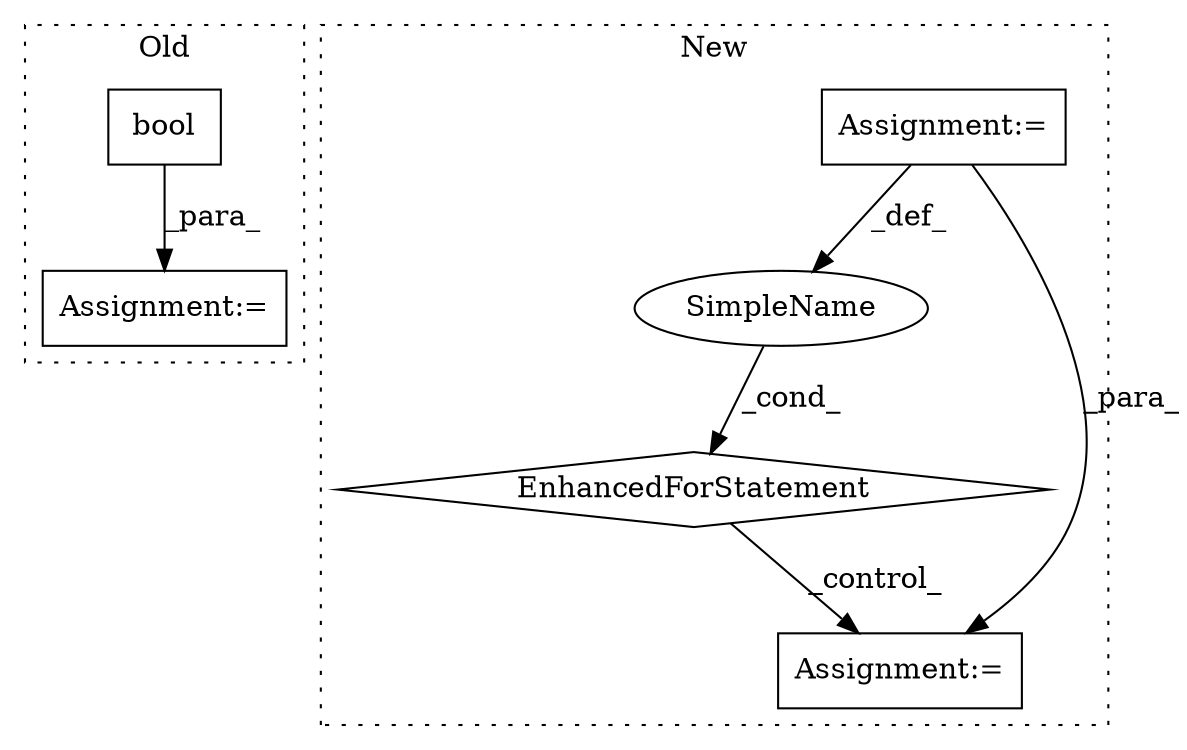 digraph G {
subgraph cluster0 {
1 [label="bool" a="32" s="9529,9568" l="5,1" shape="box"];
6 [label="Assignment:=" a="7" s="9528" l="1" shape="box"];
label = "Old";
style="dotted";
}
subgraph cluster1 {
2 [label="EnhancedForStatement" a="70" s="11451,11557" l="63,2" shape="diamond"];
3 [label="Assignment:=" a="7" s="11451,11557" l="63,2" shape="box"];
4 [label="SimpleName" a="42" s="11518" l="6" shape="ellipse"];
5 [label="Assignment:=" a="7" s="11592" l="1" shape="box"];
label = "New";
style="dotted";
}
1 -> 6 [label="_para_"];
2 -> 5 [label="_control_"];
3 -> 5 [label="_para_"];
3 -> 4 [label="_def_"];
4 -> 2 [label="_cond_"];
}